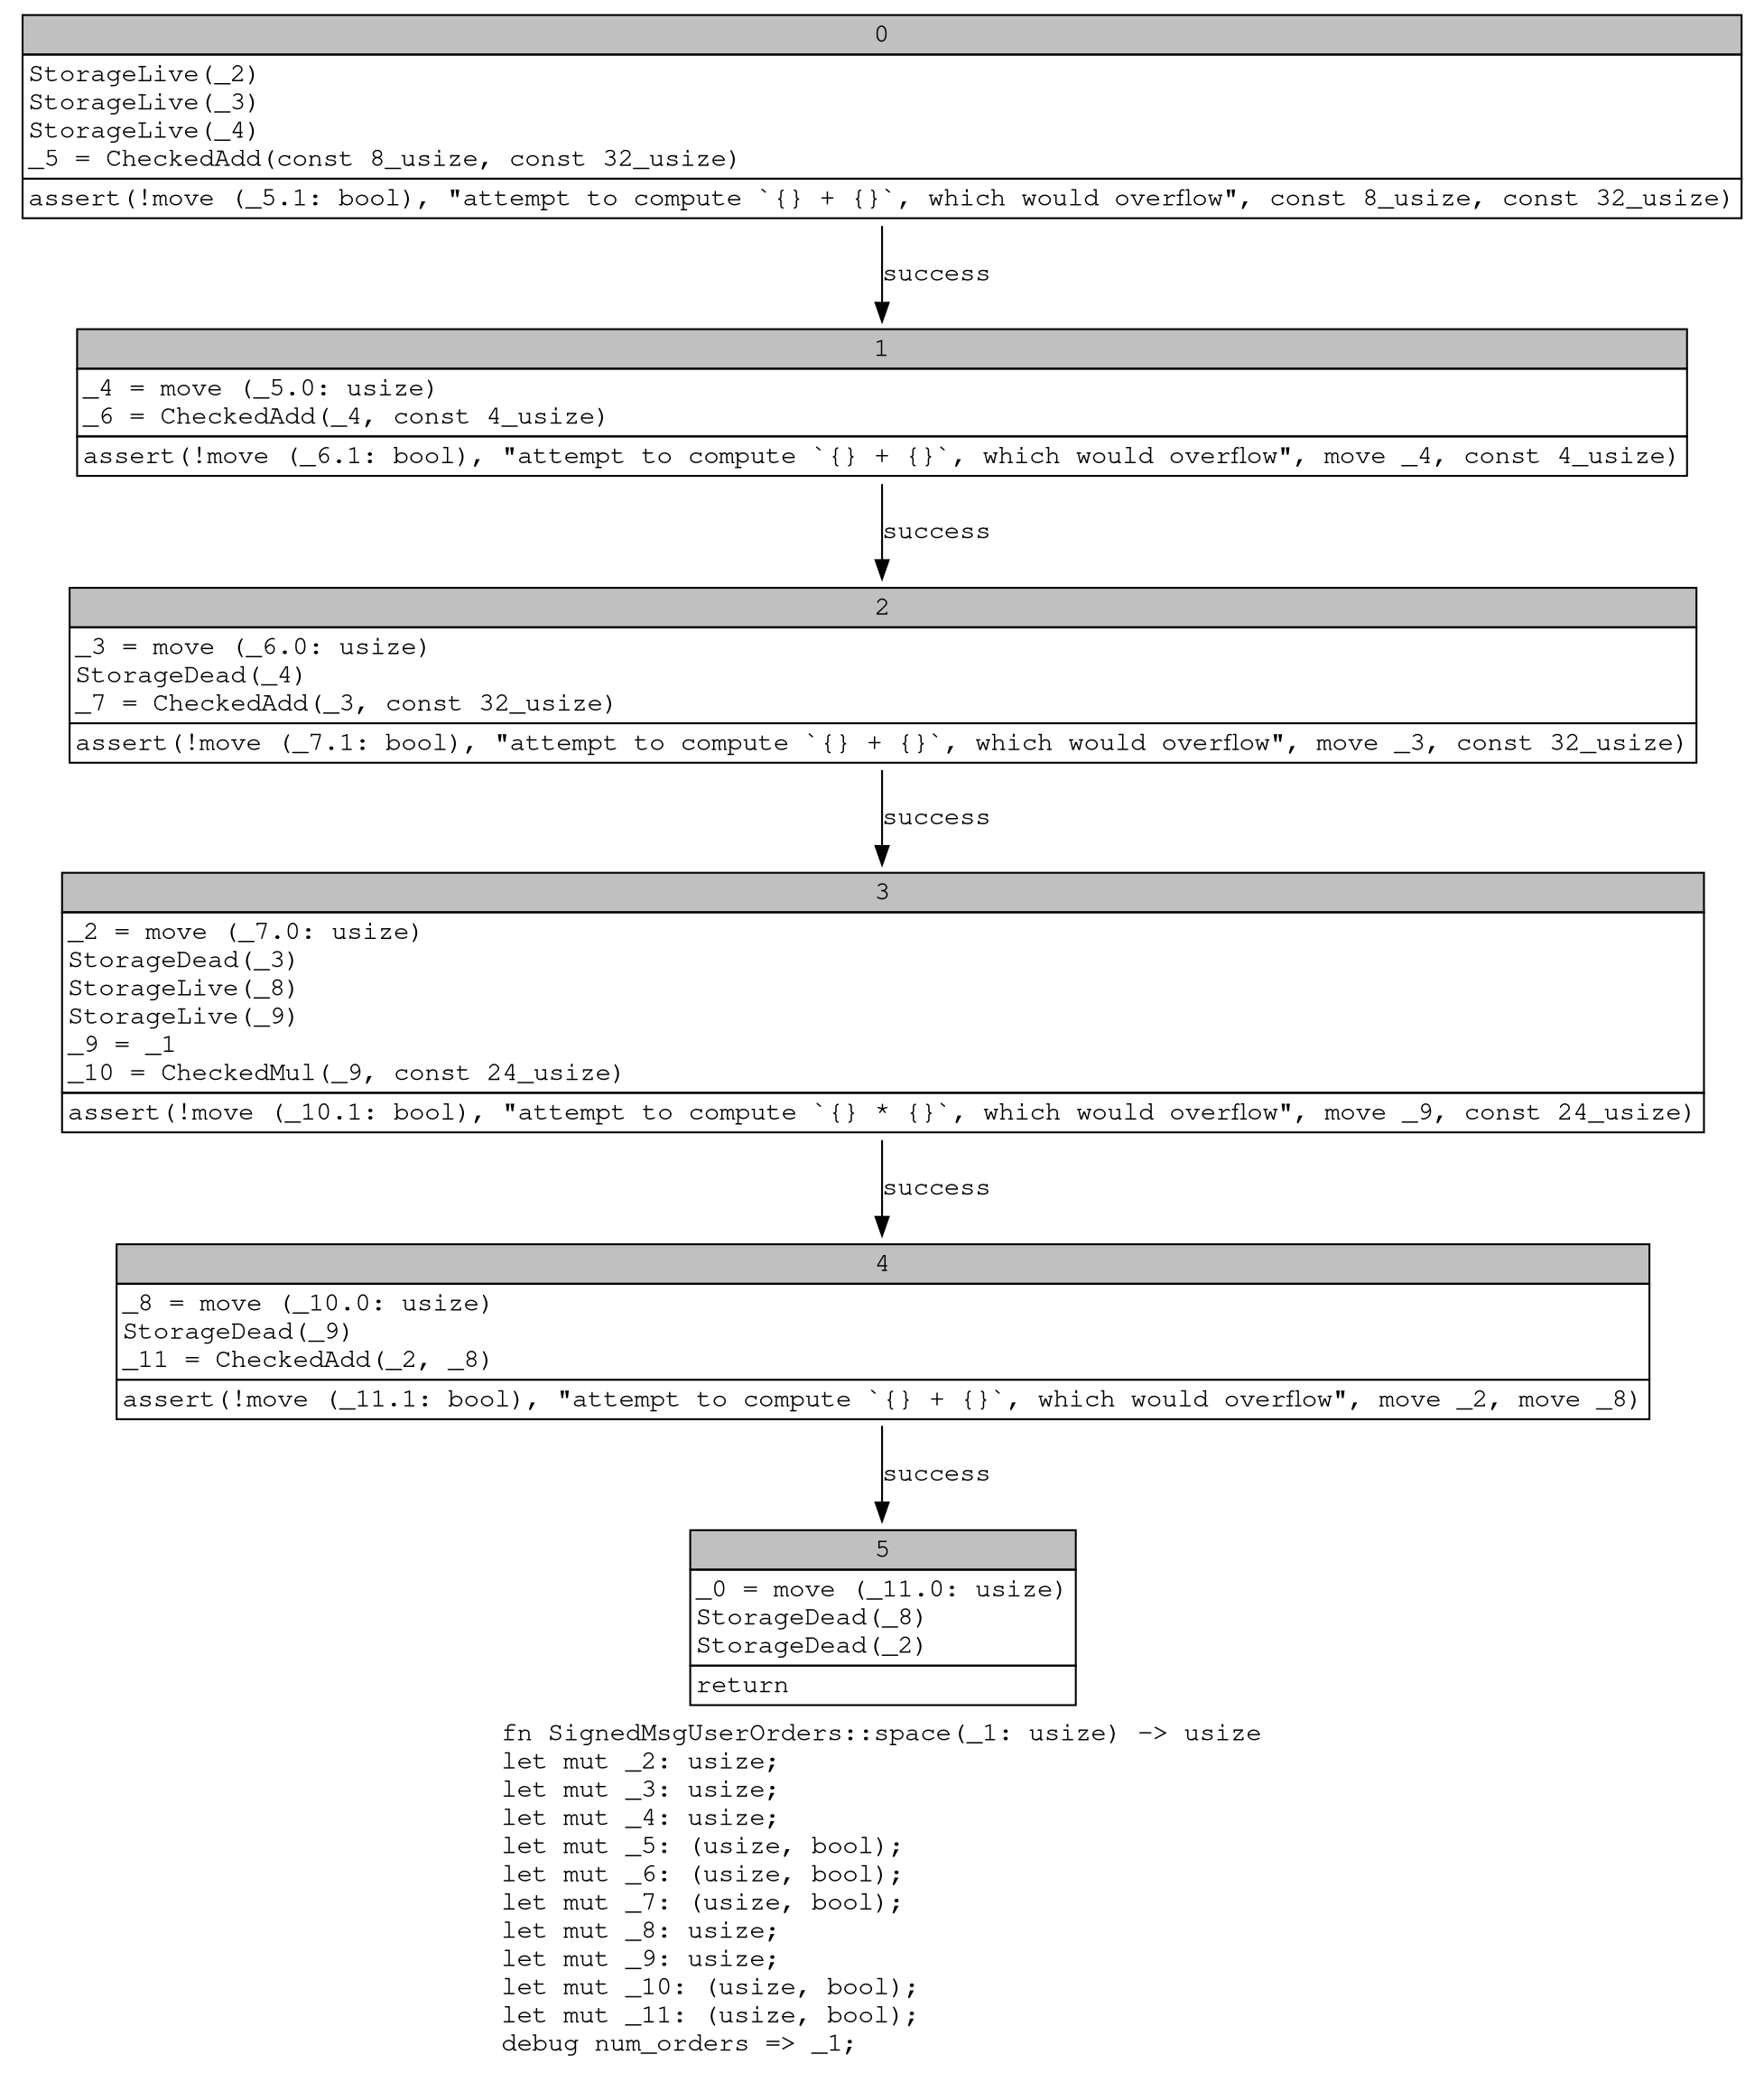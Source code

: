 digraph Mir_0_3949 {
    graph [fontname="Courier, monospace"];
    node [fontname="Courier, monospace"];
    edge [fontname="Courier, monospace"];
    label=<fn SignedMsgUserOrders::space(_1: usize) -&gt; usize<br align="left"/>let mut _2: usize;<br align="left"/>let mut _3: usize;<br align="left"/>let mut _4: usize;<br align="left"/>let mut _5: (usize, bool);<br align="left"/>let mut _6: (usize, bool);<br align="left"/>let mut _7: (usize, bool);<br align="left"/>let mut _8: usize;<br align="left"/>let mut _9: usize;<br align="left"/>let mut _10: (usize, bool);<br align="left"/>let mut _11: (usize, bool);<br align="left"/>debug num_orders =&gt; _1;<br align="left"/>>;
    bb0__0_3949 [shape="none", label=<<table border="0" cellborder="1" cellspacing="0"><tr><td bgcolor="gray" align="center" colspan="1">0</td></tr><tr><td align="left" balign="left">StorageLive(_2)<br/>StorageLive(_3)<br/>StorageLive(_4)<br/>_5 = CheckedAdd(const 8_usize, const 32_usize)<br/></td></tr><tr><td align="left">assert(!move (_5.1: bool), &quot;attempt to compute `{} + {}`, which would overflow&quot;, const 8_usize, const 32_usize)</td></tr></table>>];
    bb1__0_3949 [shape="none", label=<<table border="0" cellborder="1" cellspacing="0"><tr><td bgcolor="gray" align="center" colspan="1">1</td></tr><tr><td align="left" balign="left">_4 = move (_5.0: usize)<br/>_6 = CheckedAdd(_4, const 4_usize)<br/></td></tr><tr><td align="left">assert(!move (_6.1: bool), &quot;attempt to compute `{} + {}`, which would overflow&quot;, move _4, const 4_usize)</td></tr></table>>];
    bb2__0_3949 [shape="none", label=<<table border="0" cellborder="1" cellspacing="0"><tr><td bgcolor="gray" align="center" colspan="1">2</td></tr><tr><td align="left" balign="left">_3 = move (_6.0: usize)<br/>StorageDead(_4)<br/>_7 = CheckedAdd(_3, const 32_usize)<br/></td></tr><tr><td align="left">assert(!move (_7.1: bool), &quot;attempt to compute `{} + {}`, which would overflow&quot;, move _3, const 32_usize)</td></tr></table>>];
    bb3__0_3949 [shape="none", label=<<table border="0" cellborder="1" cellspacing="0"><tr><td bgcolor="gray" align="center" colspan="1">3</td></tr><tr><td align="left" balign="left">_2 = move (_7.0: usize)<br/>StorageDead(_3)<br/>StorageLive(_8)<br/>StorageLive(_9)<br/>_9 = _1<br/>_10 = CheckedMul(_9, const 24_usize)<br/></td></tr><tr><td align="left">assert(!move (_10.1: bool), &quot;attempt to compute `{} * {}`, which would overflow&quot;, move _9, const 24_usize)</td></tr></table>>];
    bb4__0_3949 [shape="none", label=<<table border="0" cellborder="1" cellspacing="0"><tr><td bgcolor="gray" align="center" colspan="1">4</td></tr><tr><td align="left" balign="left">_8 = move (_10.0: usize)<br/>StorageDead(_9)<br/>_11 = CheckedAdd(_2, _8)<br/></td></tr><tr><td align="left">assert(!move (_11.1: bool), &quot;attempt to compute `{} + {}`, which would overflow&quot;, move _2, move _8)</td></tr></table>>];
    bb5__0_3949 [shape="none", label=<<table border="0" cellborder="1" cellspacing="0"><tr><td bgcolor="gray" align="center" colspan="1">5</td></tr><tr><td align="left" balign="left">_0 = move (_11.0: usize)<br/>StorageDead(_8)<br/>StorageDead(_2)<br/></td></tr><tr><td align="left">return</td></tr></table>>];
    bb0__0_3949 -> bb1__0_3949 [label="success"];
    bb1__0_3949 -> bb2__0_3949 [label="success"];
    bb2__0_3949 -> bb3__0_3949 [label="success"];
    bb3__0_3949 -> bb4__0_3949 [label="success"];
    bb4__0_3949 -> bb5__0_3949 [label="success"];
}
